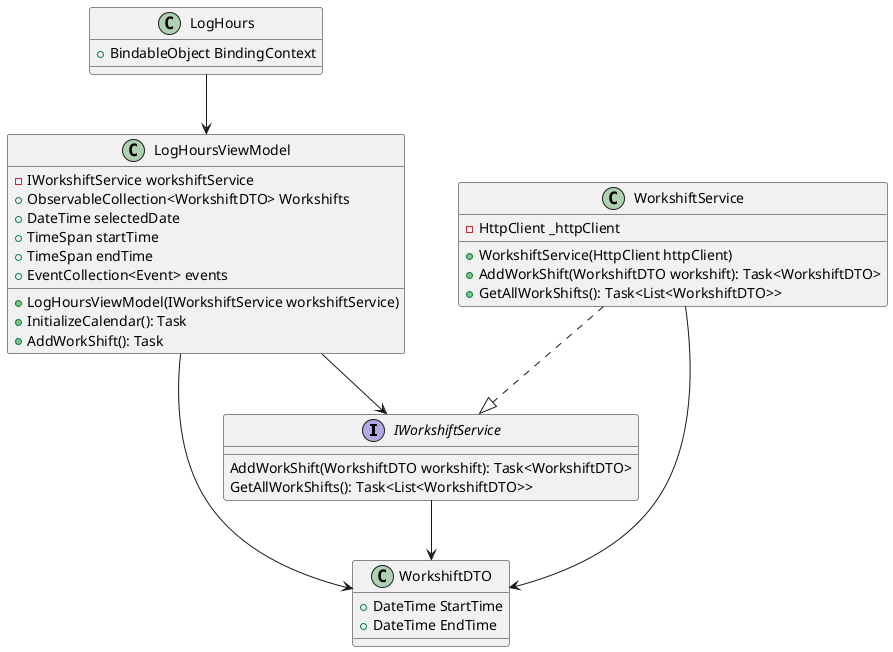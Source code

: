 
@startuml

interface IWorkshiftService
{
AddWorkShift(WorkshiftDTO workshift): Task<WorkshiftDTO>
GetAllWorkShifts(): Task<List<WorkshiftDTO>>
}
class LogHours
{
 + BindableObject BindingContext    

}

class LogHoursViewModel
{
 - IWorkshiftService workshiftService
 + ObservableCollection<WorkshiftDTO> Workshifts
 + DateTime selectedDate
 + TimeSpan startTime
 + TimeSpan endTime
 + EventCollection<Event> events
 + LogHoursViewModel(IWorkshiftService workshiftService)
 + InitializeCalendar(): Task
 + AddWorkShift(): Task
}

class WorkshiftDTO
{
 + DateTime StartTime
 + DateTime EndTime
}

LogHoursViewModel --> IWorkshiftService

class WorkshiftService {
    - HttpClient _httpClient
    + WorkshiftService(HttpClient httpClient)
    + AddWorkShift(WorkshiftDTO workshift): Task<WorkshiftDTO> 
    + GetAllWorkShifts(): Task<List<WorkshiftDTO>> 
}


WorkshiftService --> WorkshiftDTO
IWorkshiftService --> WorkshiftDTO
LogHoursViewModel --> WorkshiftDTO
WorkshiftService ..|> IWorkshiftService

LogHours --> LogHoursViewModel


@enduml